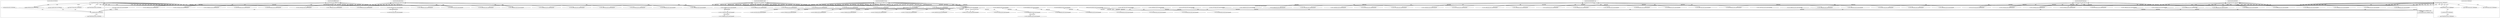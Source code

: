 digraph G {
	"10.1.80.1:53648#ServerID_OuterContainerID"->"1_fwatchdog#ServerID_5fff9df6cf-4xmj9"[ label="GET" ];
	"10.1.80.1:53650#ServerID_OuterContainerID"->"1_fwatchdog#ServerID_5fff9df6cf-4xmj9"[ label="GET" ];
	"1_fwatchdog#ServerID_5fff9df6cf-4xmj9"->"10.1.80.1:53650#ServerID_OuterContainerID"[ label="RESPONSE" ];
	"1_fwatchdog#ServerID_5fff9df6cf-4xmj9"->"10.1.80.1:53648#ServerID_OuterContainerID"[ label="RESPONSE" ];
	"10.1.80.1:50518#ServerID_OuterContainerID"->"1_fwatchdog#ServerID_5f846fd567-g8dn6"[ label="GET" ];
	"10.1.80.1:50520#ServerID_OuterContainerID"->"1_fwatchdog#ServerID_5f846fd567-g8dn6"[ label="GET" ];
	"1_fwatchdog#ServerID_5f846fd567-g8dn6"->"10.1.80.1:50518#ServerID_OuterContainerID"[ label="RESPONSE" ];
	"1_fwatchdog#ServerID_5f846fd567-g8dn6"->"10.1.80.1:50520#ServerID_OuterContainerID"[ label="RESPONSE" ];
	"10.1.80.1:45704#ServerID_OuterContainerID"->"1_fwatchdog#ServerID_6df85d7674-f2xxt"[ label="GET" ];
	"10.1.80.1:45705#ServerID_OuterContainerID"->"1_fwatchdog#ServerID_6df85d7674-f2xxt"[ label="GET" ];
	"1_fwatchdog#ServerID_6df85d7674-f2xxt"->"10.1.80.1:45705#ServerID_OuterContainerID"[ label="RESPONSE" ];
	"1_fwatchdog#ServerID_6df85d7674-f2xxt"->"10.1.80.1:45704#ServerID_OuterContainerID"[ label="RESPONSE" ];
	"10.1.80.1:48044#ServerID_OuterContainerID"->"1_fwatchdog#ServerID_8665dd9487-zwjjv"[ label="GET" ];
	"10.1.80.1:48042#ServerID_OuterContainerID"->"1_fwatchdog#ServerID_8665dd9487-zwjjv"[ label="GET" ];
	"1_fwatchdog#ServerID_8665dd9487-zwjjv"->"10.1.80.1:48042#ServerID_OuterContainerID"[ label="RESPONSE" ];
	"1_fwatchdog#ServerID_8665dd9487-zwjjv"->"10.1.80.1:48044#ServerID_OuterContainerID"[ label="RESPONSE" ];
	"10.1.80.1:40768#ServerID_OuterContainerID"->"1_fwatchdog#ServerID_76c96688d7-4wrfp"[ label="GET" ];
	"1_fwatchdog#ServerID_76c96688d7-4wrfp"->"10.1.80.1:40768#ServerID_OuterContainerID"[ label="RESPONSE" ];
	"10.1.80.1:40770#ServerID_OuterContainerID"->"1_fwatchdog#ServerID_76c96688d7-4wrfp"[ label="GET" ];
	"1_fwatchdog#ServerID_76c96688d7-4wrfp"->"10.1.80.1:40770#ServerID_OuterContainerID"[ label="RESPONSE" ];
	"10.1.80.1:40737#ServerID_OuterContainerID"->"1_fwatchdog#ServerID_68977fd5c9-qtcgc"[ label="GET" ];
	"1_fwatchdog#ServerID_68977fd5c9-qtcgc"->"10.1.80.1:40737#ServerID_OuterContainerID"[ label="RESPONSE" ];
	"10.1.80.1:40736#ServerID_OuterContainerID"->"1_fwatchdog#ServerID_68977fd5c9-qtcgc"[ label="GET" ];
	"1_fwatchdog#ServerID_68977fd5c9-qtcgc"->"10.1.80.1:40736#ServerID_OuterContainerID"[ label="RESPONSE" ];
	"10.1.80.1:53678#ServerID_OuterContainerID"->"1_fwatchdog#ServerID_5fff9df6cf-4xmj9"[ label="GET" ];
	"1_fwatchdog#ServerID_5fff9df6cf-4xmj9"->"10.1.80.1:53678#ServerID_OuterContainerID"[ label="RESPONSE" ];
	"10.1.80.1:53680#ServerID_OuterContainerID"->"1_fwatchdog#ServerID_5fff9df6cf-4xmj9"[ label="GET" ];
	"10.1.80.1:50550#ServerID_OuterContainerID"->"1_fwatchdog#ServerID_5f846fd567-g8dn6"[ label="GET" ];
	"1_fwatchdog#ServerID_5fff9df6cf-4xmj9"->"10.1.80.1:53680#ServerID_OuterContainerID"[ label="RESPONSE" ];
	"10.1.80.1:50548#ServerID_OuterContainerID"->"1_fwatchdog#ServerID_5f846fd567-g8dn6"[ label="GET" ];
	"1_fwatchdog#ServerID_5f846fd567-g8dn6"->"10.1.80.1:50550#ServerID_OuterContainerID"[ label="RESPONSE" ];
	"1_fwatchdog#ServerID_5f846fd567-g8dn6"->"10.1.80.1:50548#ServerID_OuterContainerID"[ label="RESPONSE" ];
	"10.1.80.1:45734#ServerID_OuterContainerID"->"1_fwatchdog#ServerID_6df85d7674-f2xxt"[ label="GET" ];
	"10.1.80.1:45736#ServerID_OuterContainerID"->"1_fwatchdog#ServerID_6df85d7674-f2xxt"[ label="GET" ];
	"1_fwatchdog#ServerID_6df85d7674-f2xxt"->"10.1.80.1:45736#ServerID_OuterContainerID"[ label="RESPONSE" ];
	"1_fwatchdog#ServerID_6df85d7674-f2xxt"->"10.1.80.1:45734#ServerID_OuterContainerID"[ label="RESPONSE" ];
	"10.1.80.1:48076#ServerID_OuterContainerID"->"1_fwatchdog#ServerID_8665dd9487-zwjjv"[ label="GET" ];
	"1_fwatchdog#ServerID_8665dd9487-zwjjv"->"10.1.80.1:48076#ServerID_OuterContainerID"[ label="RESPONSE" ];
	"10.1.80.1:48074#ServerID_OuterContainerID"->"1_fwatchdog#ServerID_8665dd9487-zwjjv"[ label="GET" ];
	"1_fwatchdog#ServerID_8665dd9487-zwjjv"->"10.1.80.1:48074#ServerID_OuterContainerID"[ label="RESPONSE" ];
	"10.1.80.1:40802#ServerID_OuterContainerID"->"1_fwatchdog#ServerID_76c96688d7-4wrfp"[ label="GET" ];
	"10.1.80.1:40800#ServerID_OuterContainerID"->"1_fwatchdog#ServerID_76c96688d7-4wrfp"[ label="GET" ];
	"1_fwatchdog#ServerID_76c96688d7-4wrfp"->"10.1.80.1:40802#ServerID_OuterContainerID"[ label="RESPONSE" ];
	"1_fwatchdog#ServerID_76c96688d7-4wrfp"->"10.1.80.1:40800#ServerID_OuterContainerID"[ label="RESPONSE" ];
	"10.1.80.93:35076#ServerID_OuterContainerID"->"1_fwatchdog#ServerID_6df85d7674-f2xxt"[ label="POST" ];
	"1_fwatchdog#ServerID_6df85d7674-f2xxt"->"gateway:8080#ServerID_OuterContainerID"[ label="POST" ];
	"1_fwatchdog#ServerID_6df85d7674-f2xxt"->"10.1.80.93:8080#ServerID_OuterContainerID"[ label="POST" ];
	"10.1.80.93:55318#ServerID_OuterContainerID"->"1_fwatchdog#ServerID_5f846fd567-g8dn6"[ label="POST" ];
	"1_fwatchdog#ServerID_5f846fd567-g8dn6"->"10.1.80.93:55318#ServerID_OuterContainerID"[ label="RESPONSE" ];
	"10.1.80.93:8080#ServerID_OuterContainerID"->"1_fwatchdog#ServerID_6df85d7674-f2xxt"[ label="RESPONSE" ];
	"gateway:8080#ServerID_OuterContainerID"->"1_fwatchdog#ServerID_6df85d7674-f2xxt"[ label="RESPONSE" ];
	"1_fwatchdog#ServerID_6df85d7674-f2xxt"->"10.1.80.93:35076#ServerID_OuterContainerID"[ label="RESPONSE" ];
	"10.1.80.1:40786#ServerID_OuterContainerID"->"1_fwatchdog#ServerID_68977fd5c9-qtcgc"[ label="GET" ];
	"10.1.80.1:40788#ServerID_OuterContainerID"->"1_fwatchdog#ServerID_68977fd5c9-qtcgc"[ label="GET" ];
	"1_fwatchdog#ServerID_68977fd5c9-qtcgc"->"10.1.80.1:40788#ServerID_OuterContainerID"[ label="RESPONSE" ];
	"1_fwatchdog#ServerID_68977fd5c9-qtcgc"->"10.1.80.1:40786#ServerID_OuterContainerID"[ label="RESPONSE" ];
	"10.1.80.93:35104#ServerID_OuterContainerID"->"1_fwatchdog#ServerID_6df85d7674-f2xxt"[ label="POST" ];
	"1_fwatchdog#ServerID_6df85d7674-f2xxt"->"gateway:8080#ServerID_OuterContainerID"[ label="POST" ];
	"1_fwatchdog#ServerID_6df85d7674-f2xxt"->"10.1.80.93:8080#ServerID_OuterContainerID"[ label="POST" ];
	"10.1.80.93:55346#ServerID_OuterContainerID"->"1_fwatchdog#ServerID_5f846fd567-g8dn6"[ label="POST" ];
	"1_fwatchdog#ServerID_5f846fd567-g8dn6"->"10.1.80.93:55346#ServerID_OuterContainerID"[ label="RESPONSE" ];
	"10.1.80.1:40692#ServerID_OuterContainerID"->"1_fwatchdog#ServerID_c8cd456c8f13"[ label="read" ];
	"10.1.80.93:8080#ServerID_OuterContainerID"->"1_fwatchdog#ServerID_6df85d7674-f2xxt"[ label="RESPONSE" ];
	"gateway:8080#ServerID_OuterContainerID"->"1_fwatchdog#ServerID_6df85d7674-f2xxt"[ label="RESPONSE" ];
	"1_fwatchdog#ServerID_6df85d7674-f2xxt"->"10.1.80.93:35104#ServerID_OuterContainerID"[ label="RESPONSE" ];
	"1_fwatchdog#ServerID_c8cd456c8f13"->"10.1.80.1:40692#ServerID_OuterContainerID"[ label="write" ];
	"10.1.80.1:53756#ServerID_OuterContainerID"->"1_fwatchdog#ServerID_5fff9df6cf-4xmj9"[ label="GET" ];
	"10.1.80.1:53757#ServerID_OuterContainerID"->"1_fwatchdog#ServerID_5fff9df6cf-4xmj9"[ label="GET" ];
	"1_fwatchdog#ServerID_5fff9df6cf-4xmj9"->"10.1.80.1:53756#ServerID_OuterContainerID"[ label="RESPONSE" ];
	"1_fwatchdog#ServerID_5fff9df6cf-4xmj9"->"10.1.80.1:53757#ServerID_OuterContainerID"[ label="RESPONSE" ];
	"10.1.80.1:50626#ServerID_OuterContainerID"->"1_fwatchdog#ServerID_5f846fd567-g8dn6"[ label="GET" ];
	"10.1.80.1:50627#ServerID_OuterContainerID"->"1_fwatchdog#ServerID_5f846fd567-g8dn6"[ label="GET" ];
	"1_fwatchdog#ServerID_5f846fd567-g8dn6"->"10.1.80.1:50626#ServerID_OuterContainerID"[ label="RESPONSE" ];
	"1_fwatchdog#ServerID_5f846fd567-g8dn6"->"10.1.80.1:50627#ServerID_OuterContainerID"[ label="RESPONSE" ];
	"10.1.80.93:35136#ServerID_OuterContainerID"->"1_fwatchdog#ServerID_6df85d7674-f2xxt"[ label="POST" ];
	"1_fwatchdog#ServerID_6df85d7674-f2xxt"->"gateway:8080#ServerID_OuterContainerID"[ label="POST" ];
	"1_fwatchdog#ServerID_6df85d7674-f2xxt"->"10.1.80.93:8080#ServerID_OuterContainerID"[ label="POST" ];
	"10.1.80.93:55378#ServerID_OuterContainerID"->"1_fwatchdog#ServerID_5f846fd567-g8dn6"[ label="POST" ];
	"1_fwatchdog#ServerID_5f846fd567-g8dn6"->"10.1.80.93:55378#ServerID_OuterContainerID"[ label="RESPONSE" ];
	"10.1.80.93:8080#ServerID_OuterContainerID"->"1_fwatchdog#ServerID_6df85d7674-f2xxt"[ label="RESPONSE" ];
	"gateway:8080#ServerID_OuterContainerID"->"1_fwatchdog#ServerID_6df85d7674-f2xxt"[ label="RESPONSE" ];
	"1_fwatchdog#ServerID_6df85d7674-f2xxt"->"10.1.80.93:35136#ServerID_OuterContainerID"[ label="RESPONSE" ];
	"10.1.80.1:45828#ServerID_OuterContainerID"->"1_fwatchdog#ServerID_6df85d7674-f2xxt"[ label="GET" ];
	"10.1.80.1:45830#ServerID_OuterContainerID"->"1_fwatchdog#ServerID_6df85d7674-f2xxt"[ label="GET" ];
	"1_fwatchdog#ServerID_6df85d7674-f2xxt"->"10.1.80.1:45828#ServerID_OuterContainerID"[ label="RESPONSE" ];
	"1_fwatchdog#ServerID_6df85d7674-f2xxt"->"10.1.80.1:45830#ServerID_OuterContainerID"[ label="RESPONSE" ];
	"10.1.80.1:48166#ServerID_OuterContainerID"->"1_fwatchdog#ServerID_8665dd9487-zwjjv"[ label="GET" ];
	"1_fwatchdog#ServerID_8665dd9487-zwjjv"->"10.1.80.1:48166#ServerID_OuterContainerID"[ label="RESPONSE" ];
	"10.1.80.1:48167#ServerID_OuterContainerID"->"1_fwatchdog#ServerID_8665dd9487-zwjjv"[ label="GET" ];
	"1_fwatchdog#ServerID_8665dd9487-zwjjv"->"10.1.80.1:48167#ServerID_OuterContainerID"[ label="RESPONSE" ];
	"10.1.80.1:40892#ServerID_OuterContainerID"->"1_fwatchdog#ServerID_76c96688d7-4wrfp"[ label="GET" ];
	"1_fwatchdog#ServerID_76c96688d7-4wrfp"->"10.1.80.1:40892#ServerID_OuterContainerID"[ label="RESPONSE" ];
	"10.1.80.1:40894#ServerID_OuterContainerID"->"1_fwatchdog#ServerID_76c96688d7-4wrfp"[ label="GET" ];
	"1_fwatchdog#ServerID_76c96688d7-4wrfp"->"10.1.80.1:40894#ServerID_OuterContainerID"[ label="RESPONSE" ];
	"10.1.80.1:40862#ServerID_OuterContainerID"->"1_fwatchdog#ServerID_68977fd5c9-qtcgc"[ label="GET" ];
	"1_fwatchdog#ServerID_68977fd5c9-qtcgc"->"10.1.80.1:40862#ServerID_OuterContainerID"[ label="RESPONSE" ];
	"10.1.80.1:40860#ServerID_OuterContainerID"->"1_fwatchdog#ServerID_68977fd5c9-qtcgc"[ label="GET" ];
	"1_fwatchdog#ServerID_68977fd5c9-qtcgc"->"10.1.80.1:40860#ServerID_OuterContainerID"[ label="RESPONSE" ];
	"10.1.80.1:53806#ServerID_OuterContainerID"->"1_fwatchdog#ServerID_5fff9df6cf-4xmj9"[ label="GET" ];
	"10.1.80.1:53804#ServerID_OuterContainerID"->"1_fwatchdog#ServerID_5fff9df6cf-4xmj9"[ label="GET" ];
	"1_fwatchdog#ServerID_5fff9df6cf-4xmj9"->"10.1.80.1:53806#ServerID_OuterContainerID"[ label="RESPONSE" ];
	"1_fwatchdog#ServerID_5fff9df6cf-4xmj9"->"10.1.80.1:53804#ServerID_OuterContainerID"[ label="RESPONSE" ];
	"10.1.80.1:50674#ServerID_OuterContainerID"->"1_fwatchdog#ServerID_5f846fd567-g8dn6"[ label="GET" ];
	"1_fwatchdog#ServerID_5f846fd567-g8dn6"->"10.1.80.1:50674#ServerID_OuterContainerID"[ label="RESPONSE" ];
	"10.1.80.1:50676#ServerID_OuterContainerID"->"1_fwatchdog#ServerID_5f846fd567-g8dn6"[ label="GET" ];
	"1_fwatchdog#ServerID_5f846fd567-g8dn6"->"10.1.80.1:50676#ServerID_OuterContainerID"[ label="RESPONSE" ];
	"10.1.80.1:45860#ServerID_OuterContainerID"->"1_fwatchdog#ServerID_6df85d7674-f2xxt"[ label="GET" ];
	"1_fwatchdog#ServerID_6df85d7674-f2xxt"->"10.1.80.1:45860#ServerID_OuterContainerID"[ label="RESPONSE" ];
	"10.1.80.1:45861#ServerID_OuterContainerID"->"1_fwatchdog#ServerID_6df85d7674-f2xxt"[ label="GET" ];
	"1_fwatchdog#ServerID_6df85d7674-f2xxt"->"10.1.80.1:45861#ServerID_OuterContainerID"[ label="RESPONSE" ];
	"10.1.80.1:48202#ServerID_OuterContainerID"->"1_fwatchdog#ServerID_8665dd9487-zwjjv"[ label="GET" ];
	"10.1.80.1:40694#ServerID_OuterContainerID"->"1_fwatchdog#ServerID_c8cd456c8f13"[ label="read" ];
	"10.1.80.1:48200#ServerID_OuterContainerID"->"1_fwatchdog#ServerID_8665dd9487-zwjjv"[ label="GET" ];
	"1_fwatchdog#ServerID_8665dd9487-zwjjv"->"10.1.80.1:48202#ServerID_OuterContainerID"[ label="RESPONSE" ];
	"1_fwatchdog#ServerID_8665dd9487-zwjjv"->"10.1.80.1:48200#ServerID_OuterContainerID"[ label="RESPONSE" ];
	"10.1.80.1:40927#ServerID_OuterContainerID"->"1_fwatchdog#ServerID_76c96688d7-4wrfp"[ label="GET" ];
	"1_fwatchdog#ServerID_76c96688d7-4wrfp"->"10.1.80.1:40927#ServerID_OuterContainerID"[ label="RESPONSE" ];
	"10.1.80.1:40926#ServerID_OuterContainerID"->"1_fwatchdog#ServerID_76c96688d7-4wrfp"[ label="GET" ];
	"1_fwatchdog#ServerID_76c96688d7-4wrfp"->"10.1.80.1:40926#ServerID_OuterContainerID"[ label="RESPONSE" ];
	"1_fwatchdog#ServerID_68977fd5c9-qtcgc"->"10.1.80.1:40894#ServerID_OuterContainerID"[ label="RESPONSE" ];
	"10.1.80.1:40894#ServerID_OuterContainerID"->"1_fwatchdog#ServerID_68977fd5c9-qtcgc"[ label="GET" ];
	"10.1.80.1:40896#ServerID_OuterContainerID"->"1_fwatchdog#ServerID_68977fd5c9-qtcgc"[ label="GET" ];
	"1_fwatchdog#ServerID_68977fd5c9-qtcgc"->"10.1.80.1:40896#ServerID_OuterContainerID"[ label="RESPONSE" ];
	"1_fwatchdog#ServerID_c8cd456c8f13"->"10.1.80.1:40694#ServerID_OuterContainerID"[ label="write" ];
	"10.1.80.1:53840#ServerID_OuterContainerID"->"1_fwatchdog#ServerID_5fff9df6cf-4xmj9"[ label="GET" ];
	"10.1.80.1:53650#ServerID_OuterContainerID"->"1_fwatchdog#ServerID_5bd30c3565a4"[ label="read" ];
	"10.1.80.1:53842#ServerID_OuterContainerID"->"1_fwatchdog#ServerID_5fff9df6cf-4xmj9"[ label="GET" ];
	"1_fwatchdog#ServerID_5fff9df6cf-4xmj9"->"10.1.80.1:53840#ServerID_OuterContainerID"[ label="RESPONSE" ];
	"1_fwatchdog#ServerID_5fff9df6cf-4xmj9"->"10.1.80.1:53842#ServerID_OuterContainerID"[ label="RESPONSE" ];
	"10.1.80.1:50712#ServerID_OuterContainerID"->"1_fwatchdog#ServerID_5f846fd567-g8dn6"[ label="GET" ];
	"10.1.80.1:50710#ServerID_OuterContainerID"->"1_fwatchdog#ServerID_5f846fd567-g8dn6"[ label="GET" ];
	"1_fwatchdog#ServerID_5f846fd567-g8dn6"->"10.1.80.1:50710#ServerID_OuterContainerID"[ label="RESPONSE" ];
	"1_fwatchdog#ServerID_5f846fd567-g8dn6"->"10.1.80.1:50712#ServerID_OuterContainerID"[ label="RESPONSE" ];
	"10.1.80.1:45897#ServerID_OuterContainerID"->"1_fwatchdog#ServerID_6df85d7674-f2xxt"[ label="GET" ];
	"1_fwatchdog#ServerID_6df85d7674-f2xxt"->"10.1.80.1:45897#ServerID_OuterContainerID"[ label="RESPONSE" ];
	"10.1.80.1:45896#ServerID_OuterContainerID"->"1_fwatchdog#ServerID_6df85d7674-f2xxt"[ label="GET" ];
	"1_fwatchdog#ServerID_6df85d7674-f2xxt"->"10.1.80.1:45896#ServerID_OuterContainerID"[ label="RESPONSE" ];
	"10.1.80.1:48238#ServerID_OuterContainerID"->"1_fwatchdog#ServerID_8665dd9487-zwjjv"[ label="GET" ];
	"10.1.80.1:48240#ServerID_OuterContainerID"->"1_fwatchdog#ServerID_8665dd9487-zwjjv"[ label="GET" ];
	"1_fwatchdog#ServerID_8665dd9487-zwjjv"->"10.1.80.1:48238#ServerID_OuterContainerID"[ label="RESPONSE" ];
	"1_fwatchdog#ServerID_8665dd9487-zwjjv"->"10.1.80.1:48240#ServerID_OuterContainerID"[ label="RESPONSE" ];
	"10.1.80.1:40972#ServerID_OuterContainerID"->"1_fwatchdog#ServerID_76c96688d7-4wrfp"[ label="GET" ];
	"1_fwatchdog#ServerID_5bd30c3565a4"->"10.1.80.1:53650#ServerID_OuterContainerID"[ label="write" ];
	"1_fwatchdog#ServerID_76c96688d7-4wrfp"->"10.1.80.1:40972#ServerID_OuterContainerID"[ label="RESPONSE" ];
	"10.1.80.1:40970#ServerID_OuterContainerID"->"1_fwatchdog#ServerID_76c96688d7-4wrfp"[ label="GET" ];
	"10.1.80.1:53648#ServerID_OuterContainerID"->"1_fwatchdog#ServerID_5bd30c3565a4"[ label="read" ];
	"10.1.80.1:50518#ServerID_OuterContainerID"->"1_fwatchdog#ServerID_7cf8268e6ab5"[ label="read" ];
	"1_fwatchdog#ServerID_5bd30c3565a4"->"10.1.80.1:53648#ServerID_OuterContainerID"[ label="write" ];
	"1_fwatchdog#ServerID_7cf8268e6ab5"->"10.1.80.1:50518#ServerID_OuterContainerID"[ label="write" ];
	"10.1.80.1:50520#ServerID_OuterContainerID"->"1_fwatchdog#ServerID_7cf8268e6ab5"[ label="read" ];
	"1_fwatchdog#ServerID_7cf8268e6ab5"->"10.1.80.1:50520#ServerID_OuterContainerID"[ label="write" ];
	"10.1.80.1:45704#ServerID_OuterContainerID"->"1_fwatchdog#ServerID_2347d2f455dd"[ label="read" ];
	"10.1.80.1:45705#ServerID_OuterContainerID"->"1_fwatchdog#ServerID_2347d2f455dd"[ label="read" ];
	"1_fwatchdog#ServerID_2347d2f455dd"->"10.1.80.1:45705#ServerID_OuterContainerID"[ label="write" ];
	"1_fwatchdog#ServerID_2347d2f455dd"->"10.1.80.1:45704#ServerID_OuterContainerID"[ label="write" ];
	"10.1.80.1:40737#ServerID_OuterContainerID"->"1_fwatchdog#ServerID_c8cd456c8f13"[ label="read" ];
	"10.1.80.1:40736#ServerID_OuterContainerID"->"1_fwatchdog#ServerID_c8cd456c8f13"[ label="read" ];
	"1_fwatchdog#ServerID_c8cd456c8f13"->"10.1.80.1:40737#ServerID_OuterContainerID"[ label="write" ];
	"1_fwatchdog#ServerID_c8cd456c8f13"->"10.1.80.1:40736#ServerID_OuterContainerID"[ label="write" ];
	"10.1.80.1:53678#ServerID_OuterContainerID"->"1_fwatchdog#ServerID_5bd30c3565a4"[ label="read" ];
	"1_fwatchdog#ServerID_5bd30c3565a4"->"10.1.80.1:53678#ServerID_OuterContainerID"[ label="write" ];
	"10.1.80.1:53680#ServerID_OuterContainerID"->"1_fwatchdog#ServerID_5bd30c3565a4"[ label="read" ];
	"1_fwatchdog#ServerID_5bd30c3565a4"->"10.1.80.1:53680#ServerID_OuterContainerID"[ label="write" ];
	"10.1.80.1:50550#ServerID_OuterContainerID"->"1_fwatchdog#ServerID_7cf8268e6ab5"[ label="read" ];
	"1_fwatchdog#ServerID_7cf8268e6ab5"->"10.1.80.1:50548#ServerID_OuterContainerID"[ label="write" ];
	"1_fwatchdog#ServerID_7cf8268e6ab5"->"10.1.80.1:50550#ServerID_OuterContainerID"[ label="write" ];
	"10.1.80.1:50548#ServerID_OuterContainerID"->"1_fwatchdog#ServerID_7cf8268e6ab5"[ label="read" ];
	"10.1.80.1:45734#ServerID_OuterContainerID"->"1_fwatchdog#ServerID_2347d2f455dd"[ label="read" ];
	"10.1.80.1:45736#ServerID_OuterContainerID"->"1_fwatchdog#ServerID_2347d2f455dd"[ label="read" ];
	"1_fwatchdog#ServerID_2347d2f455dd"->"10.1.80.1:45736#ServerID_OuterContainerID"[ label="write" ];
	"1_fwatchdog#ServerID_2347d2f455dd"->"10.1.80.1:45734#ServerID_OuterContainerID"[ label="write" ];
	"10.1.80.93:35076#ServerID_OuterContainerID"->"1_fwatchdog#ServerID_2347d2f455dd"[ label="read" ];
	"1_fwatchdog#ServerID_2347d2f455dd"->"pipe:[7844706]#ServerID_2347d2f455dd"[ label="write" ];
	"1_fwatchdog#ServerID_2347d2f455dd"->"localhost:3000#ServerID_2347d2f455dd"[ label="connect" ];
	"localhost:3000#ServerID_2347d2f455dd"->"1_fwatchdog#ServerID_2347d2f455dd"[ label="read" ];
	"1_fwatchdog#ServerID_2347d2f455dd"->"localhost:3000#ServerID_2347d2f455dd"[ label="write" ];
	"localhost:3000#ServerID_2347d2f455dd"->"13_node#ServerID_2347d2f455dd"[ label="read" ];
	"13_node#ServerID_2347d2f455dd"->"pipe:[7845926]#ServerID_2347d2f455dd"[ label="write" ];
	"/etc/hosts#ServerID_2347d2f455dd"->"13_node#ServerID_2347d2f455dd"[ label="read" ];
	"/etc/resolv.conf#ServerID_2347d2f455dd"->"13_node#ServerID_2347d2f455dd"[ label="read" ];
	"13_node#ServerID_2347d2f455dd"->"10.152.183.10:53#ServerID_OuterContainerID"[ label="sendto" ];
	"10.152.183.10:53#ServerID_OuterContainerID"->"13_node#ServerID_2347d2f455dd"[ label="recvfrom" ];
	"13_node#ServerID_2347d2f455dd"->"gateway:8080#ServerID_OuterContainerID"[ label="connect" ];
	"1_fwatchdog#ServerID_7cf8268e6ab5"->"pipe:[7845975]#ServerID_7cf8268e6ab5"[ label="write" ];
	"localhost:3000#ServerID_7cf8268e6ab5"->"1_fwatchdog#ServerID_7cf8268e6ab5"[ label="read" ];
	"10.1.80.93:55318#ServerID_OuterContainerID"->"1_fwatchdog#ServerID_7cf8268e6ab5"[ label="read" ];
	"1_fwatchdog#ServerID_7cf8268e6ab5"->"localhost:3000#ServerID_7cf8268e6ab5"[ label="connect" ];
	"1_fwatchdog#ServerID_7cf8268e6ab5"->"localhost:3000#ServerID_7cf8268e6ab5"[ label="write" ];
	"localhost:3000#ServerID_7cf8268e6ab5"->"13_node#ServerID_7cf8268e6ab5"[ label="read" ];
	"13_node#ServerID_7cf8268e6ab5"->"pipe:[7845600]#ServerID_7cf8268e6ab5"[ label="write" ];
	"1_fwatchdog#ServerID_7cf8268e6ab5"->"pipe:[7845976]#ServerID_7cf8268e6ab5"[ label="write" ];
	"1_fwatchdog#ServerID_7cf8268e6ab5"->"10.1.80.93:55318#ServerID_OuterContainerID"[ label="write" ];
	"gateway:8080#ServerID_OuterContainerID"->"13_node#ServerID_2347d2f455dd"[ label="read" ];
	"1_fwatchdog#ServerID_2347d2f455dd"->"pipe:[7844707]#ServerID_2347d2f455dd"[ label="write" ];
	"1_fwatchdog#ServerID_2347d2f455dd"->"10.1.80.93:35076#ServerID_OuterContainerID"[ label="write" ];
	"10.1.80.1:40788#ServerID_OuterContainerID"->"1_fwatchdog#ServerID_c8cd456c8f13"[ label="read" ];
	"10.1.80.1:40786#ServerID_OuterContainerID"->"1_fwatchdog#ServerID_c8cd456c8f13"[ label="read" ];
	"1_fwatchdog#ServerID_c8cd456c8f13"->"10.1.80.1:40788#ServerID_OuterContainerID"[ label="write" ];
	"1_fwatchdog#ServerID_c8cd456c8f13"->"10.1.80.1:40786#ServerID_OuterContainerID"[ label="write" ];
	"10.1.80.93:35104#ServerID_OuterContainerID"->"1_fwatchdog#ServerID_2347d2f455dd"[ label="read" ];
	"10.1.80.93:55346#ServerID_OuterContainerID"->"1_fwatchdog#ServerID_7cf8268e6ab5"[ label="read" ];
	"1_fwatchdog#ServerID_7cf8268e6ab5"->"10.1.80.93:55346#ServerID_OuterContainerID"[ label="write" ];
	"1_fwatchdog#ServerID_2347d2f455dd"->"10.1.80.93:35104#ServerID_OuterContainerID"[ label="write" ];
	"10.1.80.1:53757#ServerID_OuterContainerID"->"1_fwatchdog#ServerID_5bd30c3565a4"[ label="read" ];
	"10.1.80.1:53756#ServerID_OuterContainerID"->"1_fwatchdog#ServerID_5bd30c3565a4"[ label="read" ];
	"10.1.80.1:50626#ServerID_OuterContainerID"->"1_fwatchdog#ServerID_7cf8268e6ab5"[ label="read" ];
	"1_fwatchdog#ServerID_5bd30c3565a4"->"10.1.80.1:53757#ServerID_OuterContainerID"[ label="write" ];
	"1_fwatchdog#ServerID_5bd30c3565a4"->"10.1.80.1:53756#ServerID_OuterContainerID"[ label="write" ];
	"10.1.80.1:50627#ServerID_OuterContainerID"->"1_fwatchdog#ServerID_7cf8268e6ab5"[ label="read" ];
	"1_fwatchdog#ServerID_7cf8268e6ab5"->"10.1.80.1:50626#ServerID_OuterContainerID"[ label="write" ];
	"1_fwatchdog#ServerID_7cf8268e6ab5"->"10.1.80.1:50627#ServerID_OuterContainerID"[ label="write" ];
	"10.1.80.93:35136#ServerID_OuterContainerID"->"1_fwatchdog#ServerID_2347d2f455dd"[ label="read" ];
	"10.1.80.93:55378#ServerID_OuterContainerID"->"1_fwatchdog#ServerID_7cf8268e6ab5"[ label="read" ];
	"1_fwatchdog#ServerID_7cf8268e6ab5"->"10.1.80.93:55378#ServerID_OuterContainerID"[ label="write" ];
	"1_fwatchdog#ServerID_2347d2f455dd"->"10.1.80.93:35136#ServerID_OuterContainerID"[ label="write" ];
	"1_fwatchdog#ServerID_2347d2f455dd"->"10.1.80.1:45828#ServerID_OuterContainerID"[ label="write" ];
	"10.1.80.1:45828#ServerID_OuterContainerID"->"1_fwatchdog#ServerID_2347d2f455dd"[ label="read" ];
	"10.1.80.1:45830#ServerID_OuterContainerID"->"1_fwatchdog#ServerID_2347d2f455dd"[ label="read" ];
	"10.1.80.1:40862#ServerID_OuterContainerID"->"1_fwatchdog#ServerID_c8cd456c8f13"[ label="read" ];
	"10.1.80.1:40860#ServerID_OuterContainerID"->"1_fwatchdog#ServerID_c8cd456c8f13"[ label="read" ];
	"1_fwatchdog#ServerID_2347d2f455dd"->"10.1.80.1:45830#ServerID_OuterContainerID"[ label="write" ];
	"1_fwatchdog#ServerID_c8cd456c8f13"->"10.1.80.1:40862#ServerID_OuterContainerID"[ label="write" ];
	"1_fwatchdog#ServerID_5bd30c3565a4"->"10.1.80.1:53806#ServerID_OuterContainerID"[ label="write" ];
	"10.1.80.1:53806#ServerID_OuterContainerID"->"1_fwatchdog#ServerID_5bd30c3565a4"[ label="read" ];
	"1_fwatchdog#ServerID_c8cd456c8f13"->"10.1.80.1:40860#ServerID_OuterContainerID"[ label="write" ];
	"10.1.80.1:53804#ServerID_OuterContainerID"->"1_fwatchdog#ServerID_5bd30c3565a4"[ label="read" ];
	"1_fwatchdog#ServerID_5bd30c3565a4"->"10.1.80.1:53804#ServerID_OuterContainerID"[ label="write" ];
	"10.1.80.1:50674#ServerID_OuterContainerID"->"1_fwatchdog#ServerID_7cf8268e6ab5"[ label="read" ];
	"1_fwatchdog#ServerID_7cf8268e6ab5"->"10.1.80.1:50674#ServerID_OuterContainerID"[ label="write" ];
	"10.1.80.1:50676#ServerID_OuterContainerID"->"1_fwatchdog#ServerID_7cf8268e6ab5"[ label="read" ];
	"1_fwatchdog#ServerID_7cf8268e6ab5"->"10.1.80.1:50676#ServerID_OuterContainerID"[ label="write" ];
	"10.1.80.1:45861#ServerID_OuterContainerID"->"1_fwatchdog#ServerID_2347d2f455dd"[ label="read" ];
	"10.1.80.1:45860#ServerID_OuterContainerID"->"1_fwatchdog#ServerID_2347d2f455dd"[ label="read" ];
	"1_fwatchdog#ServerID_2347d2f455dd"->"10.1.80.1:45860#ServerID_OuterContainerID"[ label="write" ];
	"1_fwatchdog#ServerID_2347d2f455dd"->"10.1.80.1:45861#ServerID_OuterContainerID"[ label="write" ];
	"10.1.80.1:40894#ServerID_OuterContainerID"->"1_fwatchdog#ServerID_c8cd456c8f13"[ label="read" ];
	"1_fwatchdog#ServerID_c8cd456c8f13"->"10.1.80.1:40894#ServerID_OuterContainerID"[ label="write" ];
	"10.1.80.1:40896#ServerID_OuterContainerID"->"1_fwatchdog#ServerID_c8cd456c8f13"[ label="read" ];
	"1_fwatchdog#ServerID_c8cd456c8f13"->"10.1.80.1:40896#ServerID_OuterContainerID"[ label="write" ];
	"10.1.80.1:53840#ServerID_OuterContainerID"->"1_fwatchdog#ServerID_5bd30c3565a4"[ label="read" ];
	"1_fwatchdog#ServerID_5bd30c3565a4"->"10.1.80.1:53840#ServerID_OuterContainerID"[ label="write" ];
	"10.1.80.1:53842#ServerID_OuterContainerID"->"1_fwatchdog#ServerID_5bd30c3565a4"[ label="read" ];
	"1_fwatchdog#ServerID_5bd30c3565a4"->"10.1.80.1:53842#ServerID_OuterContainerID"[ label="write" ];
	"10.1.80.1:50710#ServerID_OuterContainerID"->"1_fwatchdog#ServerID_7cf8268e6ab5"[ label="read" ];
	"10.1.80.1:50712#ServerID_OuterContainerID"->"1_fwatchdog#ServerID_7cf8268e6ab5"[ label="read" ];
	"1_fwatchdog#ServerID_7cf8268e6ab5"->"10.1.80.1:50710#ServerID_OuterContainerID"[ label="write" ];
	"1_fwatchdog#ServerID_7cf8268e6ab5"->"10.1.80.1:50712#ServerID_OuterContainerID"[ label="write" ];
	"10.1.80.1:45896#ServerID_OuterContainerID"->"1_fwatchdog#ServerID_2347d2f455dd"[ label="read" ];
	"10.1.80.1:45897#ServerID_OuterContainerID"->"1_fwatchdog#ServerID_2347d2f455dd"[ label="read" ];
	"1_fwatchdog#ServerID_2347d2f455dd"->"10.1.80.1:45897#ServerID_OuterContainerID"[ label="write" ];
	"1_fwatchdog#ServerID_2347d2f455dd"->"10.1.80.1:45896#ServerID_OuterContainerID"[ label="write" ];
	"10.1.80.1:40940#ServerID_OuterContainerID"->"1_fwatchdog#ServerID_c8cd456c8f13"[ label="read" ];
	"1_fwatchdog#ServerID_c8cd456c8f13"->"10.1.80.1:40938#ServerID_OuterContainerID"[ label="write" ];
	"10.1.80.1:40938#ServerID_OuterContainerID"->"1_fwatchdog#ServerID_c8cd456c8f13"[ label="read" ];
	"1_fwatchdog#ServerID_c8cd456c8f13"->"10.1.80.1:40940#ServerID_OuterContainerID"[ label="write" ];
	"169.254.169.254:80#ServerID_OuterContainerID"->"172.31.25.42:36616#ServerID_OuterContainerID"[ label="RESPONSE" ];
	"172.31.25.42:36618#ServerID_OuterContainerID"->"169.254.169.254:80#ServerID_OuterContainerID"[ label="GET" ];
	"169.254.169.254:80#ServerID_OuterContainerID"->"172.31.25.42:36618#ServerID_OuterContainerID"[ label="RESPONSE" ];
	"169.254.169.254:80#ServerID_OuterContainerID"->"172.31.25.42:36620#ServerID_OuterContainerID"[ label="RESPONSE" ];
	"169.254.169.254:80#ServerID_OuterContainerID"->"172.31.25.42:36622#ServerID_OuterContainerID"[ label="RESPONSE" ];
	"172.31.25.42:36622#ServerID_OuterContainerID"->"169.254.169.254:80#ServerID_OuterContainerID"[ label="GET" ];
	"10.1.80.1:37164#ServerID_OuterContainerID"->"10.1.80.93:8080#ServerID_OuterContainerID"[ label="GET" ];
	"10.1.80.93:8080#ServerID_OuterContainerID"->"10.1.80.1:37164#ServerID_OuterContainerID"[ label="RESPONSE" ];
	"10.1.80.1:41451#ServerID_OuterContainerID"->"10.1.80.93:8080#ServerID_OuterContainerID"[ label="POST" ];
	"10.1.80.93:8080#ServerID_OuterContainerID"->"10.1.80.1:41451#ServerID_OuterContainerID"[ label="RESPONSE" ];
	"10.1.80.93:8080#ServerID_OuterContainerID"->"10.0.88.125:31112#ServerID_OuterContainerID"[ label="RESPONSE" ];
	"10.1.80.1:37216#ServerID_OuterContainerID"->"10.1.80.93:8080#ServerID_OuterContainerID"[ label="GET" ];
	"10.1.80.93:8080#ServerID_OuterContainerID"->"10.1.80.1:37216#ServerID_OuterContainerID"[ label="RESPONSE" ];
	"10.1.80.1:48952#ServerID_OuterContainerID"->"10.1.80.93:8080#ServerID_OuterContainerID"[ label="POST" ];
	"10.1.80.93:8080#ServerID_OuterContainerID"->"10.1.80.1:48952#ServerID_OuterContainerID"[ label="RESPONSE" ];
	"10.1.80.93:8080#ServerID_OuterContainerID"->"10.0.88.125:31112#ServerID_OuterContainerID"[ label="RESPONSE" ];
	"10.1.80.1:57732#ServerID_OuterContainerID"->"10.1.80.93:8080#ServerID_OuterContainerID"[ label="POST" ];
	"10.1.80.93:8080#ServerID_OuterContainerID"->"10.1.80.1:57732#ServerID_OuterContainerID"[ label="RESPONSE" ];
	"10.1.80.109:56936#ServerID_OuterContainerID"->"10.1.80.93:8082#ServerID_OuterContainerID"[ label="GET" ];
	"10.1.80.93:8082#ServerID_OuterContainerID"->"10.1.80.109:56936#ServerID_OuterContainerID"[ label="RESPONSE" ];
	"10.1.80.1:5538#ServerID_OuterContainerID"->"10.1.80.93:8080#ServerID_OuterContainerID"[ label="POST" ];
	"10.1.80.93:8080#ServerID_OuterContainerID"->"10.1.80.1:5538#ServerID_OuterContainerID"[ label="RESPONSE" ];
	"10.1.80.93:8080#ServerID_OuterContainerID"->"10.0.88.125:31112#ServerID_OuterContainerID"[ label="RESPONSE" ];
	"10.1.80.92:8080#ServerID_OuterContainerID"->"10.1.80.1:60966#ServerID_OuterContainerID"[ label="RESPONSE" ];
	"10.1.80.1:60966#ServerID_OuterContainerID"->"10.1.80.92:8080#ServerID_OuterContainerID"[ label="GET" ];
	"10.1.80.1:37296#ServerID_OuterContainerID"->"10.1.80.93:8080#ServerID_OuterContainerID"[ label="GET" ];
	"10.1.80.93:8080#ServerID_OuterContainerID"->"10.1.80.1:37296#ServerID_OuterContainerID"[ label="RESPONSE" ];
	"10.1.80.1:40446#ServerID_OuterContainerID"->"10.1.80.109:9090#ServerID_OuterContainerID"[ label="GET" ];
	"10.1.80.109:9090#ServerID_OuterContainerID"->"10.1.80.1:40446#ServerID_OuterContainerID"[ label="RESPONSE" ];
	"10.1.80.1:40456#ServerID_OuterContainerID"->"10.1.80.109:9090#ServerID_OuterContainerID"[ label="GET" ];
	"10.1.80.109:9090#ServerID_OuterContainerID"->"10.1.80.1:40456#ServerID_OuterContainerID"[ label="RESPONSE" ];
	"10.1.80.1:39948#ServerID_OuterContainerID"->"10.1.80.111:9093#ServerID_OuterContainerID"[ label="GET" ];
	"10.1.80.111:9093#ServerID_OuterContainerID"->"10.1.80.1:39948#ServerID_OuterContainerID"[ label="RESPONSE" ];
	"10.1.80.1:37348#ServerID_OuterContainerID"->"10.1.80.93:8080#ServerID_OuterContainerID"[ label="GET" ];
	"10.1.80.93:8080#ServerID_OuterContainerID"->"10.1.80.1:37348#ServerID_OuterContainerID"[ label="RESPONSE" ];
	"10.1.80.1:39968#ServerID_OuterContainerID"->"10.1.80.111:9093#ServerID_OuterContainerID"[ label="GET" ];
	"10.1.80.111:9093#ServerID_OuterContainerID"->"10.1.80.1:39968#ServerID_OuterContainerID"[ label="RESPONSE" ];
	"10.1.80.1:48224#ServerID_OuterContainerID"->"10.1.80.92:8181#ServerID_OuterContainerID"[ label="GET" ];
	"10.1.80.92:8181#ServerID_OuterContainerID"->"10.1.80.1:48224#ServerID_OuterContainerID"[ label="RESPONSE" ];
	subgraph "clusterServerID_2347d2f455dd" {
	label="clusterServerID_2347d2f455dd";
	"/etc/hosts#ServerID_2347d2f455dd" [ shape=ellipse ];
	"/etc/resolv.conf#ServerID_2347d2f455dd" [ shape=ellipse ];
	"13_node#ServerID_2347d2f455dd" [ shape=box ];
	"1_fwatchdog#ServerID_2347d2f455dd" [ shape=box ];
	"localhost:3000#ServerID_2347d2f455dd" [ shape=diamond ];
	"pipe:[7844706]#ServerID_2347d2f455dd" [ shape=ellipse ];
	"pipe:[7844707]#ServerID_2347d2f455dd" [ shape=ellipse ];
	"pipe:[7845926]#ServerID_2347d2f455dd" [ shape=ellipse ];

}
;
	subgraph "clusterServerID_5bd30c3565a4" {
	label="clusterServerID_5bd30c3565a4";
	"1_fwatchdog#ServerID_5bd30c3565a4" [ shape=box ];

}
;
	subgraph "clusterServerID_5f846fd567-g8dn6" {
	label="clusterServerID_5f846fd567-g8dn6";
	"1_fwatchdog#ServerID_5f846fd567-g8dn6" [ shape=box ];

}
;
	subgraph "clusterServerID_5fff9df6cf-4xmj9" {
	label="clusterServerID_5fff9df6cf-4xmj9";
	"1_fwatchdog#ServerID_5fff9df6cf-4xmj9" [ shape=box ];

}
;
	subgraph "clusterServerID_68977fd5c9-qtcgc" {
	label="clusterServerID_68977fd5c9-qtcgc";
	"1_fwatchdog#ServerID_68977fd5c9-qtcgc" [ shape=box ];

}
;
	subgraph "clusterServerID_6df85d7674-f2xxt" {
	label="clusterServerID_6df85d7674-f2xxt";
	"1_fwatchdog#ServerID_6df85d7674-f2xxt" [ shape=box ];

}
;
	subgraph "clusterServerID_76c96688d7-4wrfp" {
	label="clusterServerID_76c96688d7-4wrfp";
	"1_fwatchdog#ServerID_76c96688d7-4wrfp" [ shape=box ];

}
;
	subgraph "clusterServerID_7cf8268e6ab5" {
	label="clusterServerID_7cf8268e6ab5";
	"13_node#ServerID_7cf8268e6ab5" [ shape=box ];
	"1_fwatchdog#ServerID_7cf8268e6ab5" [ shape=box ];
	"localhost:3000#ServerID_7cf8268e6ab5" [ shape=diamond ];
	"pipe:[7845600]#ServerID_7cf8268e6ab5" [ shape=ellipse ];
	"pipe:[7845975]#ServerID_7cf8268e6ab5" [ shape=ellipse ];
	"pipe:[7845976]#ServerID_7cf8268e6ab5" [ shape=ellipse ];

}
;
	subgraph "clusterServerID_8665dd9487-zwjjv" {
	label="clusterServerID_8665dd9487-zwjjv";
	"1_fwatchdog#ServerID_8665dd9487-zwjjv" [ shape=box ];

}
;
	subgraph "clusterServerID_OuterContainerID" {
	label="clusterServerID_OuterContainerID";
	"10.0.88.125:31112#ServerID_OuterContainerID" [ shape=diamond ];
	"10.1.80.109:56936#ServerID_OuterContainerID" [ shape=diamond ];
	"10.1.80.109:9090#ServerID_OuterContainerID" [ shape=diamond ];
	"10.1.80.111:9093#ServerID_OuterContainerID" [ shape=diamond ];
	"10.1.80.1:37164#ServerID_OuterContainerID" [ shape=diamond ];
	"10.1.80.1:37216#ServerID_OuterContainerID" [ shape=diamond ];
	"10.1.80.1:37296#ServerID_OuterContainerID" [ shape=diamond ];
	"10.1.80.1:37348#ServerID_OuterContainerID" [ shape=diamond ];
	"10.1.80.1:39948#ServerID_OuterContainerID" [ shape=diamond ];
	"10.1.80.1:39968#ServerID_OuterContainerID" [ shape=diamond ];
	"10.1.80.1:40446#ServerID_OuterContainerID" [ shape=diamond ];
	"10.1.80.1:40456#ServerID_OuterContainerID" [ shape=diamond ];
	"10.1.80.1:40692#ServerID_OuterContainerID" [ shape=diamond ];
	"10.1.80.1:40694#ServerID_OuterContainerID" [ shape=diamond ];
	"10.1.80.1:40736#ServerID_OuterContainerID" [ shape=diamond ];
	"10.1.80.1:40737#ServerID_OuterContainerID" [ shape=diamond ];
	"10.1.80.1:40768#ServerID_OuterContainerID" [ shape=diamond ];
	"10.1.80.1:40770#ServerID_OuterContainerID" [ shape=diamond ];
	"10.1.80.1:40786#ServerID_OuterContainerID" [ shape=diamond ];
	"10.1.80.1:40788#ServerID_OuterContainerID" [ shape=diamond ];
	"10.1.80.1:40800#ServerID_OuterContainerID" [ shape=diamond ];
	"10.1.80.1:40802#ServerID_OuterContainerID" [ shape=diamond ];
	"10.1.80.1:40860#ServerID_OuterContainerID" [ shape=diamond ];
	"10.1.80.1:40862#ServerID_OuterContainerID" [ shape=diamond ];
	"10.1.80.1:40892#ServerID_OuterContainerID" [ shape=diamond ];
	"10.1.80.1:40894#ServerID_OuterContainerID" [ shape=diamond ];
	"10.1.80.1:40896#ServerID_OuterContainerID" [ shape=diamond ];
	"10.1.80.1:40926#ServerID_OuterContainerID" [ shape=diamond ];
	"10.1.80.1:40927#ServerID_OuterContainerID" [ shape=diamond ];
	"10.1.80.1:40938#ServerID_OuterContainerID" [ shape=diamond ];
	"10.1.80.1:40940#ServerID_OuterContainerID" [ shape=diamond ];
	"10.1.80.1:40970#ServerID_OuterContainerID" [ shape=diamond ];
	"10.1.80.1:40972#ServerID_OuterContainerID" [ shape=diamond ];
	"10.1.80.1:41451#ServerID_OuterContainerID" [ shape=diamond ];
	"10.1.80.1:45704#ServerID_OuterContainerID" [ shape=diamond ];
	"10.1.80.1:45705#ServerID_OuterContainerID" [ shape=diamond ];
	"10.1.80.1:45734#ServerID_OuterContainerID" [ shape=diamond ];
	"10.1.80.1:45736#ServerID_OuterContainerID" [ shape=diamond ];
	"10.1.80.1:45828#ServerID_OuterContainerID" [ shape=diamond ];
	"10.1.80.1:45830#ServerID_OuterContainerID" [ shape=diamond ];
	"10.1.80.1:45860#ServerID_OuterContainerID" [ shape=diamond ];
	"10.1.80.1:45861#ServerID_OuterContainerID" [ shape=diamond ];
	"10.1.80.1:45896#ServerID_OuterContainerID" [ shape=diamond ];
	"10.1.80.1:45897#ServerID_OuterContainerID" [ shape=diamond ];
	"10.1.80.1:48042#ServerID_OuterContainerID" [ shape=diamond ];
	"10.1.80.1:48044#ServerID_OuterContainerID" [ shape=diamond ];
	"10.1.80.1:48074#ServerID_OuterContainerID" [ shape=diamond ];
	"10.1.80.1:48076#ServerID_OuterContainerID" [ shape=diamond ];
	"10.1.80.1:48166#ServerID_OuterContainerID" [ shape=diamond ];
	"10.1.80.1:48167#ServerID_OuterContainerID" [ shape=diamond ];
	"10.1.80.1:48200#ServerID_OuterContainerID" [ shape=diamond ];
	"10.1.80.1:48202#ServerID_OuterContainerID" [ shape=diamond ];
	"10.1.80.1:48224#ServerID_OuterContainerID" [ shape=diamond ];
	"10.1.80.1:48238#ServerID_OuterContainerID" [ shape=diamond ];
	"10.1.80.1:48240#ServerID_OuterContainerID" [ shape=diamond ];
	"10.1.80.1:48952#ServerID_OuterContainerID" [ shape=diamond ];
	"10.1.80.1:50518#ServerID_OuterContainerID" [ shape=diamond ];
	"10.1.80.1:50520#ServerID_OuterContainerID" [ shape=diamond ];
	"10.1.80.1:50548#ServerID_OuterContainerID" [ shape=diamond ];
	"10.1.80.1:50550#ServerID_OuterContainerID" [ shape=diamond ];
	"10.1.80.1:50626#ServerID_OuterContainerID" [ shape=diamond ];
	"10.1.80.1:50627#ServerID_OuterContainerID" [ shape=diamond ];
	"10.1.80.1:50674#ServerID_OuterContainerID" [ shape=diamond ];
	"10.1.80.1:50676#ServerID_OuterContainerID" [ shape=diamond ];
	"10.1.80.1:50710#ServerID_OuterContainerID" [ shape=diamond ];
	"10.1.80.1:50712#ServerID_OuterContainerID" [ shape=diamond ];
	"10.1.80.1:53648#ServerID_OuterContainerID" [ shape=diamond ];
	"10.1.80.1:53650#ServerID_OuterContainerID" [ shape=diamond ];
	"10.1.80.1:53678#ServerID_OuterContainerID" [ shape=diamond ];
	"10.1.80.1:53680#ServerID_OuterContainerID" [ shape=diamond ];
	"10.1.80.1:53756#ServerID_OuterContainerID" [ shape=diamond ];
	"10.1.80.1:53757#ServerID_OuterContainerID" [ shape=diamond ];
	"10.1.80.1:53804#ServerID_OuterContainerID" [ shape=diamond ];
	"10.1.80.1:53806#ServerID_OuterContainerID" [ shape=diamond ];
	"10.1.80.1:53840#ServerID_OuterContainerID" [ shape=diamond ];
	"10.1.80.1:53842#ServerID_OuterContainerID" [ shape=diamond ];
	"10.1.80.1:5538#ServerID_OuterContainerID" [ shape=diamond ];
	"10.1.80.1:57732#ServerID_OuterContainerID" [ shape=diamond ];
	"10.1.80.1:60966#ServerID_OuterContainerID" [ shape=diamond ];
	"10.1.80.92:8080#ServerID_OuterContainerID" [ shape=diamond ];
	"10.1.80.92:8181#ServerID_OuterContainerID" [ shape=diamond ];
	"10.1.80.93:35076#ServerID_OuterContainerID" [ shape=diamond ];
	"10.1.80.93:35104#ServerID_OuterContainerID" [ shape=diamond ];
	"10.1.80.93:35136#ServerID_OuterContainerID" [ shape=diamond ];
	"10.1.80.93:55318#ServerID_OuterContainerID" [ shape=diamond ];
	"10.1.80.93:55346#ServerID_OuterContainerID" [ shape=diamond ];
	"10.1.80.93:55378#ServerID_OuterContainerID" [ shape=diamond ];
	"10.1.80.93:8080#ServerID_OuterContainerID" [ shape=diamond ];
	"10.1.80.93:8082#ServerID_OuterContainerID" [ shape=diamond ];
	"10.152.183.10:53#ServerID_OuterContainerID" [ shape=diamond ];
	"169.254.169.254:80#ServerID_OuterContainerID" [ shape=diamond ];
	"172.31.25.42:36616#ServerID_OuterContainerID" [ shape=diamond ];
	"172.31.25.42:36618#ServerID_OuterContainerID" [ shape=diamond ];
	"172.31.25.42:36620#ServerID_OuterContainerID" [ shape=diamond ];
	"172.31.25.42:36622#ServerID_OuterContainerID" [ shape=diamond ];
	"gateway:8080#ServerID_OuterContainerID" [ shape=diamond ];

}
;
	subgraph "clusterServerID_c8cd456c8f13" {
	label="clusterServerID_c8cd456c8f13";
	"1_fwatchdog#ServerID_c8cd456c8f13" [ shape=box ];

}
;

}
